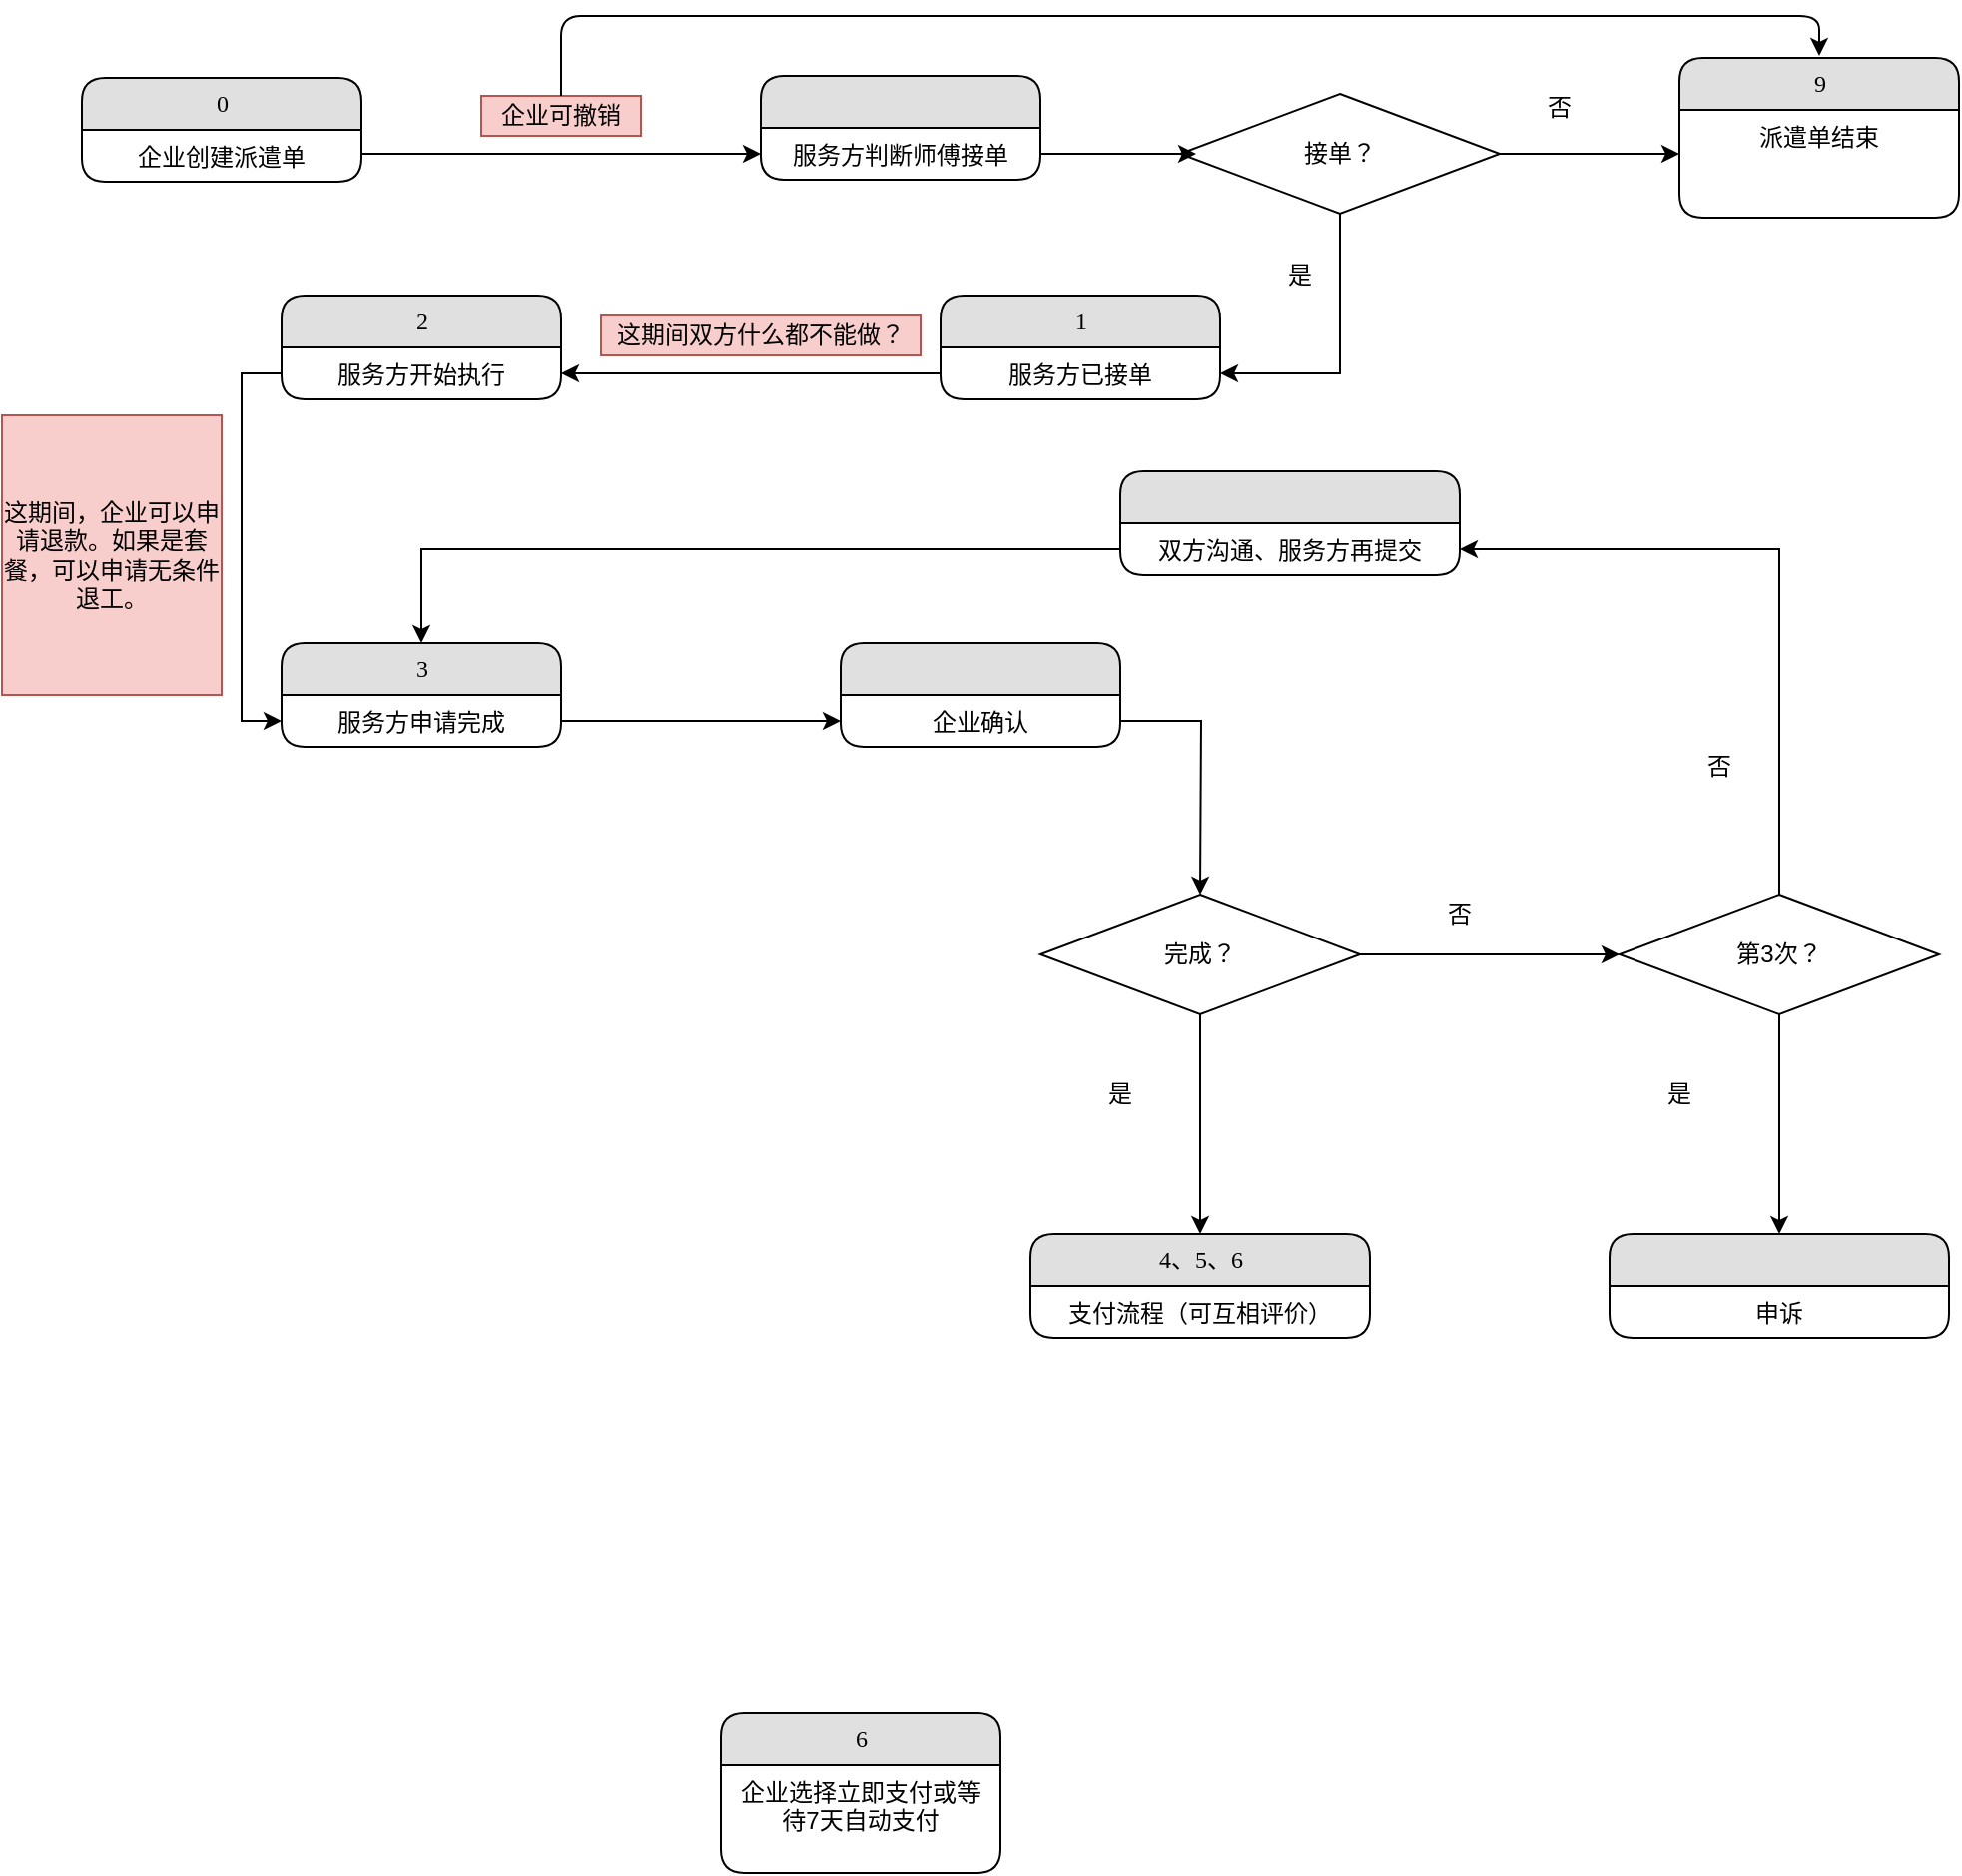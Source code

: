 <mxfile version="12.7.2" type="github">
  <diagram name="Page-1" id="52a04d89-c75d-2922-d76d-85b35f80e030">
    <mxGraphModel dx="1422" dy="794" grid="1" gridSize="10" guides="1" tooltips="1" connect="1" arrows="1" fold="1" page="1" pageScale="1" pageWidth="1100" pageHeight="850" background="#ffffff" math="0" shadow="0">
      <root>
        <mxCell id="0" />
        <mxCell id="1" parent="0" />
        <mxCell id="1fdf3b25b50cf41e-1" value="0" style="swimlane;html=1;fontStyle=0;childLayout=stackLayout;horizontal=1;startSize=26;fillColor=#e0e0e0;horizontalStack=0;resizeParent=1;resizeLast=0;collapsible=1;marginBottom=0;swimlaneFillColor=#ffffff;align=center;rounded=1;shadow=0;comic=0;labelBackgroundColor=none;strokeWidth=1;fontFamily=Verdana;fontSize=12" parent="1" vertex="1">
          <mxGeometry x="120" y="61" width="140" height="52" as="geometry" />
        </mxCell>
        <mxCell id="1fdf3b25b50cf41e-2" value="企业创建派遣单" style="text;html=1;strokeColor=none;fillColor=none;spacingLeft=4;spacingRight=4;whiteSpace=wrap;overflow=hidden;rotatable=0;points=[[0,0.5],[1,0.5]];portConstraint=eastwest;align=center;" parent="1fdf3b25b50cf41e-1" vertex="1">
          <mxGeometry y="26" width="140" height="24" as="geometry" />
        </mxCell>
        <mxCell id="d0jnjU2pJw37aTX6-w42-1" value="" style="swimlane;html=1;fontStyle=0;childLayout=stackLayout;horizontal=1;startSize=26;fillColor=#e0e0e0;horizontalStack=0;resizeParent=1;resizeLast=0;collapsible=1;marginBottom=0;swimlaneFillColor=#ffffff;align=center;rounded=1;shadow=0;comic=0;labelBackgroundColor=none;strokeWidth=1;fontFamily=Verdana;fontSize=12" vertex="1" parent="1">
          <mxGeometry x="460" y="60" width="140" height="52" as="geometry" />
        </mxCell>
        <mxCell id="d0jnjU2pJw37aTX6-w42-2" value="服务方判断师傅接单" style="text;html=1;strokeColor=none;fillColor=none;spacingLeft=4;spacingRight=4;whiteSpace=wrap;overflow=hidden;rotatable=0;points=[[0,0.5],[1,0.5]];portConstraint=eastwest;align=center;" vertex="1" parent="d0jnjU2pJw37aTX6-w42-1">
          <mxGeometry y="26" width="140" height="26" as="geometry" />
        </mxCell>
        <mxCell id="d0jnjU2pJw37aTX6-w42-3" value="1" style="swimlane;html=1;fontStyle=0;childLayout=stackLayout;horizontal=1;startSize=26;fillColor=#e0e0e0;horizontalStack=0;resizeParent=1;resizeLast=0;collapsible=1;marginBottom=0;swimlaneFillColor=#ffffff;align=center;rounded=1;shadow=0;comic=0;labelBackgroundColor=none;strokeWidth=1;fontFamily=Verdana;fontSize=12" vertex="1" parent="1">
          <mxGeometry x="550" y="170" width="140" height="52" as="geometry" />
        </mxCell>
        <mxCell id="d0jnjU2pJw37aTX6-w42-4" value="&lt;div style=&quot;text-align: left&quot;&gt;&lt;span&gt;服务方已接单&lt;/span&gt;&lt;/div&gt;" style="text;html=1;strokeColor=none;fillColor=none;spacingLeft=4;spacingRight=4;whiteSpace=wrap;overflow=hidden;rotatable=0;points=[[0,0.5],[1,0.5]];portConstraint=eastwest;align=center;" vertex="1" parent="d0jnjU2pJw37aTX6-w42-3">
          <mxGeometry y="26" width="140" height="26" as="geometry" />
        </mxCell>
        <mxCell id="d0jnjU2pJw37aTX6-w42-5" value="3" style="swimlane;html=1;fontStyle=0;childLayout=stackLayout;horizontal=1;startSize=26;fillColor=#e0e0e0;horizontalStack=0;resizeParent=1;resizeLast=0;collapsible=1;marginBottom=0;swimlaneFillColor=#ffffff;align=center;rounded=1;shadow=0;comic=0;labelBackgroundColor=none;strokeWidth=1;fontFamily=Verdana;fontSize=12" vertex="1" parent="1">
          <mxGeometry x="220" y="344" width="140" height="52" as="geometry" />
        </mxCell>
        <mxCell id="d0jnjU2pJw37aTX6-w42-6" value="服务方申请完成" style="text;html=1;strokeColor=none;fillColor=none;spacingLeft=4;spacingRight=4;whiteSpace=wrap;overflow=hidden;rotatable=0;points=[[0,0.5],[1,0.5]];portConstraint=eastwest;align=center;" vertex="1" parent="d0jnjU2pJw37aTX6-w42-5">
          <mxGeometry y="26" width="140" height="26" as="geometry" />
        </mxCell>
        <mxCell id="d0jnjU2pJw37aTX6-w42-7" value="" style="swimlane;html=1;fontStyle=0;childLayout=stackLayout;horizontal=1;startSize=26;fillColor=#e0e0e0;horizontalStack=0;resizeParent=1;resizeLast=0;collapsible=1;marginBottom=0;swimlaneFillColor=#ffffff;align=center;rounded=1;shadow=0;comic=0;labelBackgroundColor=none;strokeWidth=1;fontFamily=Verdana;fontSize=12" vertex="1" parent="1">
          <mxGeometry x="500" y="344" width="140" height="52" as="geometry" />
        </mxCell>
        <mxCell id="d0jnjU2pJw37aTX6-w42-8" value="企业确认" style="text;html=1;strokeColor=none;fillColor=none;spacingLeft=4;spacingRight=4;whiteSpace=wrap;overflow=hidden;rotatable=0;points=[[0,0.5],[1,0.5]];portConstraint=eastwest;align=center;" vertex="1" parent="d0jnjU2pJw37aTX6-w42-7">
          <mxGeometry y="26" width="140" height="26" as="geometry" />
        </mxCell>
        <mxCell id="d0jnjU2pJw37aTX6-w42-36" style="edgeStyle=orthogonalEdgeStyle;rounded=0;orthogonalLoop=1;jettySize=auto;html=1;entryX=0;entryY=0.5;entryDx=0;entryDy=0;" edge="1" parent="1" source="d0jnjU2pJw37aTX6-w42-9" target="d0jnjU2pJw37aTX6-w42-30">
          <mxGeometry relative="1" as="geometry" />
        </mxCell>
        <mxCell id="d0jnjU2pJw37aTX6-w42-50" style="edgeStyle=orthogonalEdgeStyle;rounded=0;orthogonalLoop=1;jettySize=auto;html=1;" edge="1" parent="1" source="d0jnjU2pJw37aTX6-w42-9" target="d0jnjU2pJw37aTX6-w42-48">
          <mxGeometry relative="1" as="geometry" />
        </mxCell>
        <mxCell id="d0jnjU2pJw37aTX6-w42-9" value="完成？" style="rhombus;whiteSpace=wrap;html=1;" vertex="1" parent="1">
          <mxGeometry x="600" y="470" width="160" height="60" as="geometry" />
        </mxCell>
        <mxCell id="d0jnjU2pJw37aTX6-w42-10" value="6" style="swimlane;html=1;fontStyle=0;childLayout=stackLayout;horizontal=1;startSize=26;fillColor=#e0e0e0;horizontalStack=0;resizeParent=1;resizeLast=0;collapsible=1;marginBottom=0;swimlaneFillColor=#ffffff;align=center;rounded=1;shadow=0;comic=0;labelBackgroundColor=none;strokeWidth=1;fontFamily=Verdana;fontSize=12" vertex="1" parent="1">
          <mxGeometry x="440" y="880" width="140" height="80" as="geometry" />
        </mxCell>
        <mxCell id="d0jnjU2pJw37aTX6-w42-11" value="企业选择立即支付或等待7天自动支付" style="text;html=1;strokeColor=none;fillColor=none;spacingLeft=4;spacingRight=4;whiteSpace=wrap;overflow=hidden;rotatable=0;points=[[0,0.5],[1,0.5]];portConstraint=eastwest;align=center;" vertex="1" parent="d0jnjU2pJw37aTX6-w42-10">
          <mxGeometry y="26" width="140" height="44" as="geometry" />
        </mxCell>
        <mxCell id="d0jnjU2pJw37aTX6-w42-12" style="edgeStyle=orthogonalEdgeStyle;rounded=0;orthogonalLoop=1;jettySize=auto;html=1;" edge="1" parent="1" source="1fdf3b25b50cf41e-2" target="d0jnjU2pJw37aTX6-w42-2">
          <mxGeometry relative="1" as="geometry" />
        </mxCell>
        <mxCell id="d0jnjU2pJw37aTX6-w42-13" value="企业可撤销" style="text;html=1;strokeColor=#b85450;fillColor=#f8cecc;align=center;verticalAlign=middle;whiteSpace=wrap;rounded=0;" vertex="1" parent="1">
          <mxGeometry x="320" y="70" width="80" height="20" as="geometry" />
        </mxCell>
        <mxCell id="d0jnjU2pJw37aTX6-w42-18" style="edgeStyle=orthogonalEdgeStyle;rounded=0;orthogonalLoop=1;jettySize=auto;html=1;" edge="1" parent="1" source="d0jnjU2pJw37aTX6-w42-14" target="d0jnjU2pJw37aTX6-w42-16">
          <mxGeometry relative="1" as="geometry" />
        </mxCell>
        <mxCell id="d0jnjU2pJw37aTX6-w42-21" style="edgeStyle=orthogonalEdgeStyle;rounded=0;orthogonalLoop=1;jettySize=auto;html=1;entryX=1;entryY=0.5;entryDx=0;entryDy=0;" edge="1" parent="1" source="d0jnjU2pJw37aTX6-w42-14" target="d0jnjU2pJw37aTX6-w42-4">
          <mxGeometry relative="1" as="geometry" />
        </mxCell>
        <mxCell id="d0jnjU2pJw37aTX6-w42-14" value="接单？" style="rhombus;whiteSpace=wrap;html=1;" vertex="1" parent="1">
          <mxGeometry x="670" y="69" width="160" height="60" as="geometry" />
        </mxCell>
        <mxCell id="d0jnjU2pJw37aTX6-w42-15" value="9" style="swimlane;html=1;fontStyle=0;childLayout=stackLayout;horizontal=1;startSize=26;fillColor=#e0e0e0;horizontalStack=0;resizeParent=1;resizeLast=0;collapsible=1;marginBottom=0;swimlaneFillColor=#ffffff;align=center;rounded=1;shadow=0;comic=0;labelBackgroundColor=none;strokeWidth=1;fontFamily=Verdana;fontSize=12" vertex="1" parent="1">
          <mxGeometry x="920" y="51" width="140" height="80" as="geometry" />
        </mxCell>
        <mxCell id="d0jnjU2pJw37aTX6-w42-16" value="派遣单结束" style="text;html=1;strokeColor=none;fillColor=none;spacingLeft=4;spacingRight=4;whiteSpace=wrap;overflow=hidden;rotatable=0;points=[[0,0.5],[1,0.5]];portConstraint=eastwest;align=center;" vertex="1" parent="d0jnjU2pJw37aTX6-w42-15">
          <mxGeometry y="26" width="140" height="44" as="geometry" />
        </mxCell>
        <mxCell id="d0jnjU2pJw37aTX6-w42-17" style="edgeStyle=orthogonalEdgeStyle;rounded=0;orthogonalLoop=1;jettySize=auto;html=1;entryX=0.05;entryY=0.5;entryDx=0;entryDy=0;entryPerimeter=0;" edge="1" parent="1" source="d0jnjU2pJw37aTX6-w42-2" target="d0jnjU2pJw37aTX6-w42-14">
          <mxGeometry relative="1" as="geometry" />
        </mxCell>
        <mxCell id="d0jnjU2pJw37aTX6-w42-19" value="否" style="text;html=1;strokeColor=none;fillColor=none;align=center;verticalAlign=middle;whiteSpace=wrap;rounded=0;" vertex="1" parent="1">
          <mxGeometry x="840" y="66" width="40" height="20" as="geometry" />
        </mxCell>
        <mxCell id="d0jnjU2pJw37aTX6-w42-20" value="" style="endArrow=classic;html=1;exitX=0.5;exitY=0;exitDx=0;exitDy=0;" edge="1" parent="1" source="d0jnjU2pJw37aTX6-w42-13">
          <mxGeometry width="50" height="50" relative="1" as="geometry">
            <mxPoint x="270" y="240" as="sourcePoint" />
            <mxPoint x="990" y="50" as="targetPoint" />
            <Array as="points">
              <mxPoint x="360" y="30" />
              <mxPoint x="990" y="30" />
            </Array>
          </mxGeometry>
        </mxCell>
        <mxCell id="d0jnjU2pJw37aTX6-w42-22" value="是" style="text;html=1;strokeColor=none;fillColor=none;align=center;verticalAlign=middle;whiteSpace=wrap;rounded=0;" vertex="1" parent="1">
          <mxGeometry x="710" y="150" width="40" height="20" as="geometry" />
        </mxCell>
        <mxCell id="d0jnjU2pJw37aTX6-w42-24" value="2" style="swimlane;html=1;fontStyle=0;childLayout=stackLayout;horizontal=1;startSize=26;fillColor=#e0e0e0;horizontalStack=0;resizeParent=1;resizeLast=0;collapsible=1;marginBottom=0;swimlaneFillColor=#ffffff;align=center;rounded=1;shadow=0;comic=0;labelBackgroundColor=none;strokeWidth=1;fontFamily=Verdana;fontSize=12" vertex="1" parent="1">
          <mxGeometry x="220" y="170" width="140" height="52" as="geometry" />
        </mxCell>
        <mxCell id="d0jnjU2pJw37aTX6-w42-25" value="&lt;div style=&quot;text-align: left&quot;&gt;&lt;span&gt;服务方开始执行&lt;/span&gt;&lt;/div&gt;" style="text;html=1;strokeColor=none;fillColor=none;spacingLeft=4;spacingRight=4;whiteSpace=wrap;overflow=hidden;rotatable=0;points=[[0,0.5],[1,0.5]];portConstraint=eastwest;align=center;" vertex="1" parent="d0jnjU2pJw37aTX6-w42-24">
          <mxGeometry y="26" width="140" height="26" as="geometry" />
        </mxCell>
        <mxCell id="d0jnjU2pJw37aTX6-w42-26" style="edgeStyle=orthogonalEdgeStyle;rounded=0;orthogonalLoop=1;jettySize=auto;html=1;" edge="1" parent="1" source="d0jnjU2pJw37aTX6-w42-4" target="d0jnjU2pJw37aTX6-w42-25">
          <mxGeometry relative="1" as="geometry" />
        </mxCell>
        <mxCell id="d0jnjU2pJw37aTX6-w42-27" value="这期间双方什么都不能做？" style="text;html=1;strokeColor=#b85450;fillColor=#f8cecc;align=center;verticalAlign=middle;whiteSpace=wrap;rounded=0;" vertex="1" parent="1">
          <mxGeometry x="380" y="180" width="160" height="20" as="geometry" />
        </mxCell>
        <mxCell id="d0jnjU2pJw37aTX6-w42-28" style="edgeStyle=orthogonalEdgeStyle;rounded=0;orthogonalLoop=1;jettySize=auto;html=1;entryX=0;entryY=0.5;entryDx=0;entryDy=0;" edge="1" parent="1" source="d0jnjU2pJw37aTX6-w42-25" target="d0jnjU2pJw37aTX6-w42-6">
          <mxGeometry relative="1" as="geometry" />
        </mxCell>
        <mxCell id="d0jnjU2pJw37aTX6-w42-29" style="edgeStyle=orthogonalEdgeStyle;rounded=0;orthogonalLoop=1;jettySize=auto;html=1;entryX=0;entryY=0.5;entryDx=0;entryDy=0;" edge="1" parent="1" source="d0jnjU2pJw37aTX6-w42-6" target="d0jnjU2pJw37aTX6-w42-8">
          <mxGeometry relative="1" as="geometry" />
        </mxCell>
        <mxCell id="d0jnjU2pJw37aTX6-w42-33" style="edgeStyle=orthogonalEdgeStyle;rounded=0;orthogonalLoop=1;jettySize=auto;html=1;" edge="1" parent="1" source="d0jnjU2pJw37aTX6-w42-30" target="d0jnjU2pJw37aTX6-w42-32">
          <mxGeometry relative="1" as="geometry" />
        </mxCell>
        <mxCell id="d0jnjU2pJw37aTX6-w42-46" style="edgeStyle=orthogonalEdgeStyle;rounded=0;orthogonalLoop=1;jettySize=auto;html=1;" edge="1" parent="1" source="d0jnjU2pJw37aTX6-w42-30" target="d0jnjU2pJw37aTX6-w42-44">
          <mxGeometry relative="1" as="geometry" />
        </mxCell>
        <mxCell id="d0jnjU2pJw37aTX6-w42-30" value="第3次？" style="rhombus;whiteSpace=wrap;html=1;" vertex="1" parent="1">
          <mxGeometry x="890" y="470" width="160" height="60" as="geometry" />
        </mxCell>
        <mxCell id="d0jnjU2pJw37aTX6-w42-34" style="edgeStyle=orthogonalEdgeStyle;rounded=0;orthogonalLoop=1;jettySize=auto;html=1;entryX=0.5;entryY=0;entryDx=0;entryDy=0;exitX=0;exitY=0.5;exitDx=0;exitDy=0;" edge="1" parent="1" source="d0jnjU2pJw37aTX6-w42-32" target="d0jnjU2pJw37aTX6-w42-5">
          <mxGeometry relative="1" as="geometry" />
        </mxCell>
        <mxCell id="d0jnjU2pJw37aTX6-w42-31" value="" style="swimlane;html=1;fontStyle=0;childLayout=stackLayout;horizontal=1;startSize=26;fillColor=#e0e0e0;horizontalStack=0;resizeParent=1;resizeLast=0;collapsible=1;marginBottom=0;swimlaneFillColor=#ffffff;align=center;rounded=1;shadow=0;comic=0;labelBackgroundColor=none;strokeWidth=1;fontFamily=Verdana;fontSize=12" vertex="1" parent="1">
          <mxGeometry x="640" y="258" width="170" height="52" as="geometry" />
        </mxCell>
        <mxCell id="d0jnjU2pJw37aTX6-w42-32" value="双方沟通、服务方再提交" style="text;html=1;strokeColor=none;fillColor=none;spacingLeft=4;spacingRight=4;whiteSpace=wrap;overflow=hidden;rotatable=0;points=[[0,0.5],[1,0.5]];portConstraint=eastwest;align=center;" vertex="1" parent="d0jnjU2pJw37aTX6-w42-31">
          <mxGeometry y="26" width="170" height="26" as="geometry" />
        </mxCell>
        <mxCell id="d0jnjU2pJw37aTX6-w42-35" style="edgeStyle=orthogonalEdgeStyle;rounded=0;orthogonalLoop=1;jettySize=auto;html=1;" edge="1" parent="1" source="d0jnjU2pJw37aTX6-w42-8">
          <mxGeometry relative="1" as="geometry">
            <mxPoint x="680" y="470" as="targetPoint" />
          </mxGeometry>
        </mxCell>
        <mxCell id="d0jnjU2pJw37aTX6-w42-37" value="否" style="text;html=1;strokeColor=none;fillColor=none;align=center;verticalAlign=middle;whiteSpace=wrap;rounded=0;" vertex="1" parent="1">
          <mxGeometry x="790" y="470" width="40" height="20" as="geometry" />
        </mxCell>
        <mxCell id="d0jnjU2pJw37aTX6-w42-38" value="否" style="text;html=1;strokeColor=none;fillColor=none;align=center;verticalAlign=middle;whiteSpace=wrap;rounded=0;" vertex="1" parent="1">
          <mxGeometry x="920" y="396" width="40" height="20" as="geometry" />
        </mxCell>
        <mxCell id="d0jnjU2pJw37aTX6-w42-39" value="是" style="text;html=1;strokeColor=none;fillColor=none;align=center;verticalAlign=middle;whiteSpace=wrap;rounded=0;" vertex="1" parent="1">
          <mxGeometry x="620" y="560" width="40" height="20" as="geometry" />
        </mxCell>
        <mxCell id="d0jnjU2pJw37aTX6-w42-40" value="是" style="text;html=1;strokeColor=none;fillColor=none;align=center;verticalAlign=middle;whiteSpace=wrap;rounded=0;" vertex="1" parent="1">
          <mxGeometry x="900" y="560" width="40" height="20" as="geometry" />
        </mxCell>
        <mxCell id="d0jnjU2pJw37aTX6-w42-44" value="" style="swimlane;html=1;fontStyle=0;childLayout=stackLayout;horizontal=1;startSize=26;fillColor=#e0e0e0;horizontalStack=0;resizeParent=1;resizeLast=0;collapsible=1;marginBottom=0;swimlaneFillColor=#ffffff;align=center;rounded=1;shadow=0;comic=0;labelBackgroundColor=none;strokeWidth=1;fontFamily=Verdana;fontSize=12" vertex="1" parent="1">
          <mxGeometry x="885" y="640" width="170" height="52" as="geometry" />
        </mxCell>
        <mxCell id="d0jnjU2pJw37aTX6-w42-45" value="申诉" style="text;html=1;strokeColor=none;fillColor=none;spacingLeft=4;spacingRight=4;whiteSpace=wrap;overflow=hidden;rotatable=0;points=[[0,0.5],[1,0.5]];portConstraint=eastwest;align=center;" vertex="1" parent="d0jnjU2pJw37aTX6-w42-44">
          <mxGeometry y="26" width="170" height="26" as="geometry" />
        </mxCell>
        <mxCell id="d0jnjU2pJw37aTX6-w42-47" value="这期间，企业可以申请退款。如果是套餐，可以申请无条件退工。" style="text;html=1;strokeColor=#b85450;fillColor=#f8cecc;align=center;verticalAlign=middle;whiteSpace=wrap;rounded=0;" vertex="1" parent="1">
          <mxGeometry x="80" y="230" width="110" height="140" as="geometry" />
        </mxCell>
        <mxCell id="d0jnjU2pJw37aTX6-w42-48" value="4、5、6" style="swimlane;html=1;fontStyle=0;childLayout=stackLayout;horizontal=1;startSize=26;fillColor=#e0e0e0;horizontalStack=0;resizeParent=1;resizeLast=0;collapsible=1;marginBottom=0;swimlaneFillColor=#ffffff;align=center;rounded=1;shadow=0;comic=0;labelBackgroundColor=none;strokeWidth=1;fontFamily=Verdana;fontSize=12" vertex="1" parent="1">
          <mxGeometry x="595" y="640" width="170" height="52" as="geometry" />
        </mxCell>
        <mxCell id="d0jnjU2pJw37aTX6-w42-49" value="支付流程（可互相评价）" style="text;html=1;strokeColor=none;fillColor=none;spacingLeft=4;spacingRight=4;whiteSpace=wrap;overflow=hidden;rotatable=0;points=[[0,0.5],[1,0.5]];portConstraint=eastwest;align=center;" vertex="1" parent="d0jnjU2pJw37aTX6-w42-48">
          <mxGeometry y="26" width="170" height="26" as="geometry" />
        </mxCell>
      </root>
    </mxGraphModel>
  </diagram>
</mxfile>
